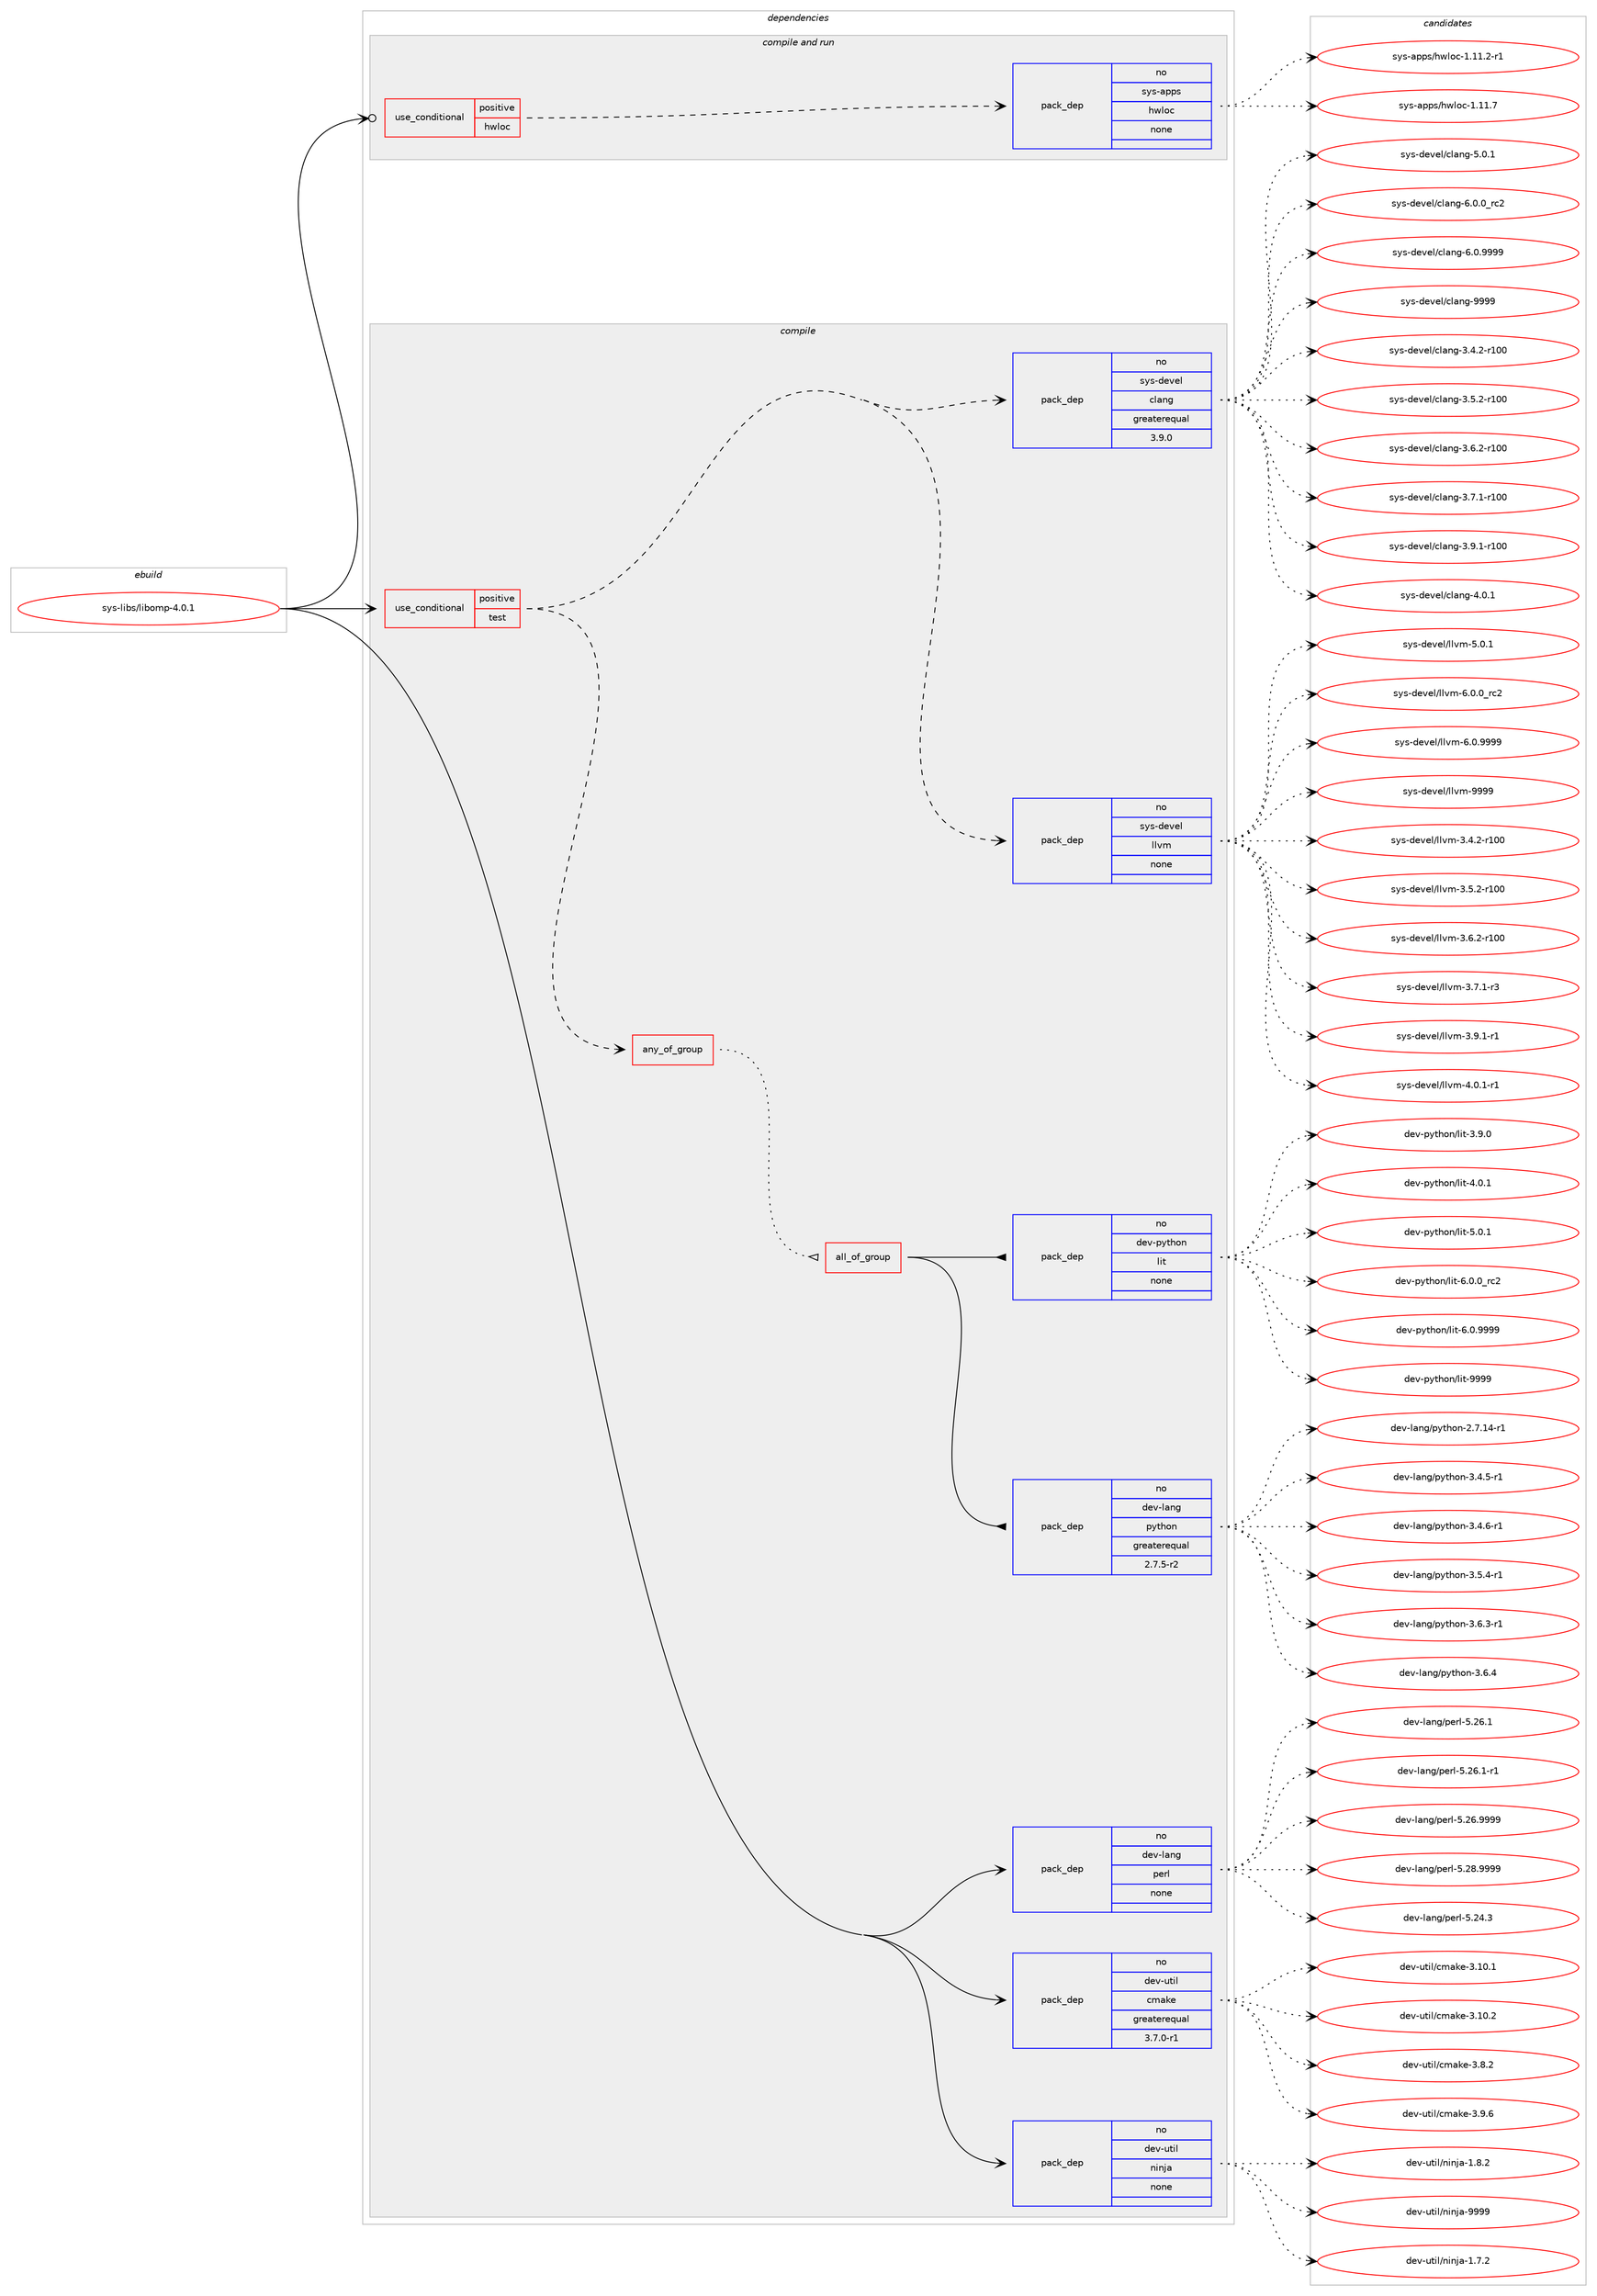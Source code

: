 digraph prolog {

# *************
# Graph options
# *************

newrank=true;
concentrate=true;
compound=true;
graph [rankdir=LR,fontname=Helvetica,fontsize=10,ranksep=1.5];#, ranksep=2.5, nodesep=0.2];
edge  [arrowhead=vee];
node  [fontname=Helvetica,fontsize=10];

# **********
# The ebuild
# **********

subgraph cluster_leftcol {
color=gray;
rank=same;
label=<<i>ebuild</i>>;
id [label="sys-libs/libomp-4.0.1", color=red, width=4, href="../sys-libs/libomp-4.0.1.svg"];
}

# ****************
# The dependencies
# ****************

subgraph cluster_midcol {
color=gray;
label=<<i>dependencies</i>>;
subgraph cluster_compile {
fillcolor="#eeeeee";
style=filled;
label=<<i>compile</i>>;
subgraph cond736 {
dependency6581 [label=<<TABLE BORDER="0" CELLBORDER="1" CELLSPACING="0" CELLPADDING="4"><TR><TD ROWSPAN="3" CELLPADDING="10">use_conditional</TD></TR><TR><TD>positive</TD></TR><TR><TD>test</TD></TR></TABLE>>, shape=none, color=red];
subgraph any27 {
dependency6582 [label=<<TABLE BORDER="0" CELLBORDER="1" CELLSPACING="0" CELLPADDING="4"><TR><TD CELLPADDING="10">any_of_group</TD></TR></TABLE>>, shape=none, color=red];subgraph all1 {
dependency6583 [label=<<TABLE BORDER="0" CELLBORDER="1" CELLSPACING="0" CELLPADDING="4"><TR><TD CELLPADDING="10">all_of_group</TD></TR></TABLE>>, shape=none, color=red];subgraph pack5820 {
dependency6584 [label=<<TABLE BORDER="0" CELLBORDER="1" CELLSPACING="0" CELLPADDING="4" WIDTH="220"><TR><TD ROWSPAN="6" CELLPADDING="30">pack_dep</TD></TR><TR><TD WIDTH="110">no</TD></TR><TR><TD>dev-lang</TD></TR><TR><TD>python</TD></TR><TR><TD>greaterequal</TD></TR><TR><TD>2.7.5-r2</TD></TR></TABLE>>, shape=none, color=blue];
}
dependency6583:e -> dependency6584:w [weight=20,style="solid",arrowhead="inv"];
subgraph pack5821 {
dependency6585 [label=<<TABLE BORDER="0" CELLBORDER="1" CELLSPACING="0" CELLPADDING="4" WIDTH="220"><TR><TD ROWSPAN="6" CELLPADDING="30">pack_dep</TD></TR><TR><TD WIDTH="110">no</TD></TR><TR><TD>dev-python</TD></TR><TR><TD>lit</TD></TR><TR><TD>none</TD></TR><TR><TD></TD></TR></TABLE>>, shape=none, color=blue];
}
dependency6583:e -> dependency6585:w [weight=20,style="solid",arrowhead="inv"];
}
dependency6582:e -> dependency6583:w [weight=20,style="dotted",arrowhead="oinv"];
}
dependency6581:e -> dependency6582:w [weight=20,style="dashed",arrowhead="vee"];
subgraph pack5822 {
dependency6586 [label=<<TABLE BORDER="0" CELLBORDER="1" CELLSPACING="0" CELLPADDING="4" WIDTH="220"><TR><TD ROWSPAN="6" CELLPADDING="30">pack_dep</TD></TR><TR><TD WIDTH="110">no</TD></TR><TR><TD>sys-devel</TD></TR><TR><TD>llvm</TD></TR><TR><TD>none</TD></TR><TR><TD></TD></TR></TABLE>>, shape=none, color=blue];
}
dependency6581:e -> dependency6586:w [weight=20,style="dashed",arrowhead="vee"];
subgraph pack5823 {
dependency6587 [label=<<TABLE BORDER="0" CELLBORDER="1" CELLSPACING="0" CELLPADDING="4" WIDTH="220"><TR><TD ROWSPAN="6" CELLPADDING="30">pack_dep</TD></TR><TR><TD WIDTH="110">no</TD></TR><TR><TD>sys-devel</TD></TR><TR><TD>clang</TD></TR><TR><TD>greaterequal</TD></TR><TR><TD>3.9.0</TD></TR></TABLE>>, shape=none, color=blue];
}
dependency6581:e -> dependency6587:w [weight=20,style="dashed",arrowhead="vee"];
}
id:e -> dependency6581:w [weight=20,style="solid",arrowhead="vee"];
subgraph pack5824 {
dependency6588 [label=<<TABLE BORDER="0" CELLBORDER="1" CELLSPACING="0" CELLPADDING="4" WIDTH="220"><TR><TD ROWSPAN="6" CELLPADDING="30">pack_dep</TD></TR><TR><TD WIDTH="110">no</TD></TR><TR><TD>dev-lang</TD></TR><TR><TD>perl</TD></TR><TR><TD>none</TD></TR><TR><TD></TD></TR></TABLE>>, shape=none, color=blue];
}
id:e -> dependency6588:w [weight=20,style="solid",arrowhead="vee"];
subgraph pack5825 {
dependency6589 [label=<<TABLE BORDER="0" CELLBORDER="1" CELLSPACING="0" CELLPADDING="4" WIDTH="220"><TR><TD ROWSPAN="6" CELLPADDING="30">pack_dep</TD></TR><TR><TD WIDTH="110">no</TD></TR><TR><TD>dev-util</TD></TR><TR><TD>cmake</TD></TR><TR><TD>greaterequal</TD></TR><TR><TD>3.7.0-r1</TD></TR></TABLE>>, shape=none, color=blue];
}
id:e -> dependency6589:w [weight=20,style="solid",arrowhead="vee"];
subgraph pack5826 {
dependency6590 [label=<<TABLE BORDER="0" CELLBORDER="1" CELLSPACING="0" CELLPADDING="4" WIDTH="220"><TR><TD ROWSPAN="6" CELLPADDING="30">pack_dep</TD></TR><TR><TD WIDTH="110">no</TD></TR><TR><TD>dev-util</TD></TR><TR><TD>ninja</TD></TR><TR><TD>none</TD></TR><TR><TD></TD></TR></TABLE>>, shape=none, color=blue];
}
id:e -> dependency6590:w [weight=20,style="solid",arrowhead="vee"];
}
subgraph cluster_compileandrun {
fillcolor="#eeeeee";
style=filled;
label=<<i>compile and run</i>>;
subgraph cond737 {
dependency6591 [label=<<TABLE BORDER="0" CELLBORDER="1" CELLSPACING="0" CELLPADDING="4"><TR><TD ROWSPAN="3" CELLPADDING="10">use_conditional</TD></TR><TR><TD>positive</TD></TR><TR><TD>hwloc</TD></TR></TABLE>>, shape=none, color=red];
subgraph pack5827 {
dependency6592 [label=<<TABLE BORDER="0" CELLBORDER="1" CELLSPACING="0" CELLPADDING="4" WIDTH="220"><TR><TD ROWSPAN="6" CELLPADDING="30">pack_dep</TD></TR><TR><TD WIDTH="110">no</TD></TR><TR><TD>sys-apps</TD></TR><TR><TD>hwloc</TD></TR><TR><TD>none</TD></TR><TR><TD></TD></TR></TABLE>>, shape=none, color=blue];
}
dependency6591:e -> dependency6592:w [weight=20,style="dashed",arrowhead="vee"];
}
id:e -> dependency6591:w [weight=20,style="solid",arrowhead="odotvee"];
}
subgraph cluster_run {
fillcolor="#eeeeee";
style=filled;
label=<<i>run</i>>;
}
}

# **************
# The candidates
# **************

subgraph cluster_choices {
rank=same;
color=gray;
label=<<i>candidates</i>>;

subgraph choice5820 {
color=black;
nodesep=1;
choice100101118451089711010347112121116104111110455046554649524511449 [label="dev-lang/python-2.7.14-r1", color=red, width=4,href="../dev-lang/python-2.7.14-r1.svg"];
choice1001011184510897110103471121211161041111104551465246534511449 [label="dev-lang/python-3.4.5-r1", color=red, width=4,href="../dev-lang/python-3.4.5-r1.svg"];
choice1001011184510897110103471121211161041111104551465246544511449 [label="dev-lang/python-3.4.6-r1", color=red, width=4,href="../dev-lang/python-3.4.6-r1.svg"];
choice1001011184510897110103471121211161041111104551465346524511449 [label="dev-lang/python-3.5.4-r1", color=red, width=4,href="../dev-lang/python-3.5.4-r1.svg"];
choice1001011184510897110103471121211161041111104551465446514511449 [label="dev-lang/python-3.6.3-r1", color=red, width=4,href="../dev-lang/python-3.6.3-r1.svg"];
choice100101118451089711010347112121116104111110455146544652 [label="dev-lang/python-3.6.4", color=red, width=4,href="../dev-lang/python-3.6.4.svg"];
dependency6584:e -> choice100101118451089711010347112121116104111110455046554649524511449:w [style=dotted,weight="100"];
dependency6584:e -> choice1001011184510897110103471121211161041111104551465246534511449:w [style=dotted,weight="100"];
dependency6584:e -> choice1001011184510897110103471121211161041111104551465246544511449:w [style=dotted,weight="100"];
dependency6584:e -> choice1001011184510897110103471121211161041111104551465346524511449:w [style=dotted,weight="100"];
dependency6584:e -> choice1001011184510897110103471121211161041111104551465446514511449:w [style=dotted,weight="100"];
dependency6584:e -> choice100101118451089711010347112121116104111110455146544652:w [style=dotted,weight="100"];
}
subgraph choice5821 {
color=black;
nodesep=1;
choice1001011184511212111610411111047108105116455146574648 [label="dev-python/lit-3.9.0", color=red, width=4,href="../dev-python/lit-3.9.0.svg"];
choice1001011184511212111610411111047108105116455246484649 [label="dev-python/lit-4.0.1", color=red, width=4,href="../dev-python/lit-4.0.1.svg"];
choice1001011184511212111610411111047108105116455346484649 [label="dev-python/lit-5.0.1", color=red, width=4,href="../dev-python/lit-5.0.1.svg"];
choice1001011184511212111610411111047108105116455446484648951149950 [label="dev-python/lit-6.0.0_rc2", color=red, width=4,href="../dev-python/lit-6.0.0_rc2.svg"];
choice1001011184511212111610411111047108105116455446484657575757 [label="dev-python/lit-6.0.9999", color=red, width=4,href="../dev-python/lit-6.0.9999.svg"];
choice10010111845112121116104111110471081051164557575757 [label="dev-python/lit-9999", color=red, width=4,href="../dev-python/lit-9999.svg"];
dependency6585:e -> choice1001011184511212111610411111047108105116455146574648:w [style=dotted,weight="100"];
dependency6585:e -> choice1001011184511212111610411111047108105116455246484649:w [style=dotted,weight="100"];
dependency6585:e -> choice1001011184511212111610411111047108105116455346484649:w [style=dotted,weight="100"];
dependency6585:e -> choice1001011184511212111610411111047108105116455446484648951149950:w [style=dotted,weight="100"];
dependency6585:e -> choice1001011184511212111610411111047108105116455446484657575757:w [style=dotted,weight="100"];
dependency6585:e -> choice10010111845112121116104111110471081051164557575757:w [style=dotted,weight="100"];
}
subgraph choice5822 {
color=black;
nodesep=1;
choice115121115451001011181011084710810811810945514652465045114494848 [label="sys-devel/llvm-3.4.2-r100", color=red, width=4,href="../sys-devel/llvm-3.4.2-r100.svg"];
choice115121115451001011181011084710810811810945514653465045114494848 [label="sys-devel/llvm-3.5.2-r100", color=red, width=4,href="../sys-devel/llvm-3.5.2-r100.svg"];
choice115121115451001011181011084710810811810945514654465045114494848 [label="sys-devel/llvm-3.6.2-r100", color=red, width=4,href="../sys-devel/llvm-3.6.2-r100.svg"];
choice11512111545100101118101108471081081181094551465546494511451 [label="sys-devel/llvm-3.7.1-r3", color=red, width=4,href="../sys-devel/llvm-3.7.1-r3.svg"];
choice11512111545100101118101108471081081181094551465746494511449 [label="sys-devel/llvm-3.9.1-r1", color=red, width=4,href="../sys-devel/llvm-3.9.1-r1.svg"];
choice11512111545100101118101108471081081181094552464846494511449 [label="sys-devel/llvm-4.0.1-r1", color=red, width=4,href="../sys-devel/llvm-4.0.1-r1.svg"];
choice1151211154510010111810110847108108118109455346484649 [label="sys-devel/llvm-5.0.1", color=red, width=4,href="../sys-devel/llvm-5.0.1.svg"];
choice1151211154510010111810110847108108118109455446484648951149950 [label="sys-devel/llvm-6.0.0_rc2", color=red, width=4,href="../sys-devel/llvm-6.0.0_rc2.svg"];
choice1151211154510010111810110847108108118109455446484657575757 [label="sys-devel/llvm-6.0.9999", color=red, width=4,href="../sys-devel/llvm-6.0.9999.svg"];
choice11512111545100101118101108471081081181094557575757 [label="sys-devel/llvm-9999", color=red, width=4,href="../sys-devel/llvm-9999.svg"];
dependency6586:e -> choice115121115451001011181011084710810811810945514652465045114494848:w [style=dotted,weight="100"];
dependency6586:e -> choice115121115451001011181011084710810811810945514653465045114494848:w [style=dotted,weight="100"];
dependency6586:e -> choice115121115451001011181011084710810811810945514654465045114494848:w [style=dotted,weight="100"];
dependency6586:e -> choice11512111545100101118101108471081081181094551465546494511451:w [style=dotted,weight="100"];
dependency6586:e -> choice11512111545100101118101108471081081181094551465746494511449:w [style=dotted,weight="100"];
dependency6586:e -> choice11512111545100101118101108471081081181094552464846494511449:w [style=dotted,weight="100"];
dependency6586:e -> choice1151211154510010111810110847108108118109455346484649:w [style=dotted,weight="100"];
dependency6586:e -> choice1151211154510010111810110847108108118109455446484648951149950:w [style=dotted,weight="100"];
dependency6586:e -> choice1151211154510010111810110847108108118109455446484657575757:w [style=dotted,weight="100"];
dependency6586:e -> choice11512111545100101118101108471081081181094557575757:w [style=dotted,weight="100"];
}
subgraph choice5823 {
color=black;
nodesep=1;
choice1151211154510010111810110847991089711010345514652465045114494848 [label="sys-devel/clang-3.4.2-r100", color=red, width=4,href="../sys-devel/clang-3.4.2-r100.svg"];
choice1151211154510010111810110847991089711010345514653465045114494848 [label="sys-devel/clang-3.5.2-r100", color=red, width=4,href="../sys-devel/clang-3.5.2-r100.svg"];
choice1151211154510010111810110847991089711010345514654465045114494848 [label="sys-devel/clang-3.6.2-r100", color=red, width=4,href="../sys-devel/clang-3.6.2-r100.svg"];
choice1151211154510010111810110847991089711010345514655464945114494848 [label="sys-devel/clang-3.7.1-r100", color=red, width=4,href="../sys-devel/clang-3.7.1-r100.svg"];
choice1151211154510010111810110847991089711010345514657464945114494848 [label="sys-devel/clang-3.9.1-r100", color=red, width=4,href="../sys-devel/clang-3.9.1-r100.svg"];
choice11512111545100101118101108479910897110103455246484649 [label="sys-devel/clang-4.0.1", color=red, width=4,href="../sys-devel/clang-4.0.1.svg"];
choice11512111545100101118101108479910897110103455346484649 [label="sys-devel/clang-5.0.1", color=red, width=4,href="../sys-devel/clang-5.0.1.svg"];
choice11512111545100101118101108479910897110103455446484648951149950 [label="sys-devel/clang-6.0.0_rc2", color=red, width=4,href="../sys-devel/clang-6.0.0_rc2.svg"];
choice11512111545100101118101108479910897110103455446484657575757 [label="sys-devel/clang-6.0.9999", color=red, width=4,href="../sys-devel/clang-6.0.9999.svg"];
choice115121115451001011181011084799108971101034557575757 [label="sys-devel/clang-9999", color=red, width=4,href="../sys-devel/clang-9999.svg"];
dependency6587:e -> choice1151211154510010111810110847991089711010345514652465045114494848:w [style=dotted,weight="100"];
dependency6587:e -> choice1151211154510010111810110847991089711010345514653465045114494848:w [style=dotted,weight="100"];
dependency6587:e -> choice1151211154510010111810110847991089711010345514654465045114494848:w [style=dotted,weight="100"];
dependency6587:e -> choice1151211154510010111810110847991089711010345514655464945114494848:w [style=dotted,weight="100"];
dependency6587:e -> choice1151211154510010111810110847991089711010345514657464945114494848:w [style=dotted,weight="100"];
dependency6587:e -> choice11512111545100101118101108479910897110103455246484649:w [style=dotted,weight="100"];
dependency6587:e -> choice11512111545100101118101108479910897110103455346484649:w [style=dotted,weight="100"];
dependency6587:e -> choice11512111545100101118101108479910897110103455446484648951149950:w [style=dotted,weight="100"];
dependency6587:e -> choice11512111545100101118101108479910897110103455446484657575757:w [style=dotted,weight="100"];
dependency6587:e -> choice115121115451001011181011084799108971101034557575757:w [style=dotted,weight="100"];
}
subgraph choice5824 {
color=black;
nodesep=1;
choice10010111845108971101034711210111410845534650524651 [label="dev-lang/perl-5.24.3", color=red, width=4,href="../dev-lang/perl-5.24.3.svg"];
choice10010111845108971101034711210111410845534650544649 [label="dev-lang/perl-5.26.1", color=red, width=4,href="../dev-lang/perl-5.26.1.svg"];
choice100101118451089711010347112101114108455346505446494511449 [label="dev-lang/perl-5.26.1-r1", color=red, width=4,href="../dev-lang/perl-5.26.1-r1.svg"];
choice10010111845108971101034711210111410845534650544657575757 [label="dev-lang/perl-5.26.9999", color=red, width=4,href="../dev-lang/perl-5.26.9999.svg"];
choice10010111845108971101034711210111410845534650564657575757 [label="dev-lang/perl-5.28.9999", color=red, width=4,href="../dev-lang/perl-5.28.9999.svg"];
dependency6588:e -> choice10010111845108971101034711210111410845534650524651:w [style=dotted,weight="100"];
dependency6588:e -> choice10010111845108971101034711210111410845534650544649:w [style=dotted,weight="100"];
dependency6588:e -> choice100101118451089711010347112101114108455346505446494511449:w [style=dotted,weight="100"];
dependency6588:e -> choice10010111845108971101034711210111410845534650544657575757:w [style=dotted,weight="100"];
dependency6588:e -> choice10010111845108971101034711210111410845534650564657575757:w [style=dotted,weight="100"];
}
subgraph choice5825 {
color=black;
nodesep=1;
choice1001011184511711610510847991099710710145514649484649 [label="dev-util/cmake-3.10.1", color=red, width=4,href="../dev-util/cmake-3.10.1.svg"];
choice1001011184511711610510847991099710710145514649484650 [label="dev-util/cmake-3.10.2", color=red, width=4,href="../dev-util/cmake-3.10.2.svg"];
choice10010111845117116105108479910997107101455146564650 [label="dev-util/cmake-3.8.2", color=red, width=4,href="../dev-util/cmake-3.8.2.svg"];
choice10010111845117116105108479910997107101455146574654 [label="dev-util/cmake-3.9.6", color=red, width=4,href="../dev-util/cmake-3.9.6.svg"];
dependency6589:e -> choice1001011184511711610510847991099710710145514649484649:w [style=dotted,weight="100"];
dependency6589:e -> choice1001011184511711610510847991099710710145514649484650:w [style=dotted,weight="100"];
dependency6589:e -> choice10010111845117116105108479910997107101455146564650:w [style=dotted,weight="100"];
dependency6589:e -> choice10010111845117116105108479910997107101455146574654:w [style=dotted,weight="100"];
}
subgraph choice5826 {
color=black;
nodesep=1;
choice100101118451171161051084711010511010697454946554650 [label="dev-util/ninja-1.7.2", color=red, width=4,href="../dev-util/ninja-1.7.2.svg"];
choice100101118451171161051084711010511010697454946564650 [label="dev-util/ninja-1.8.2", color=red, width=4,href="../dev-util/ninja-1.8.2.svg"];
choice1001011184511711610510847110105110106974557575757 [label="dev-util/ninja-9999", color=red, width=4,href="../dev-util/ninja-9999.svg"];
dependency6590:e -> choice100101118451171161051084711010511010697454946554650:w [style=dotted,weight="100"];
dependency6590:e -> choice100101118451171161051084711010511010697454946564650:w [style=dotted,weight="100"];
dependency6590:e -> choice1001011184511711610510847110105110106974557575757:w [style=dotted,weight="100"];
}
subgraph choice5827 {
color=black;
nodesep=1;
choice11512111545971121121154710411910811199454946494946504511449 [label="sys-apps/hwloc-1.11.2-r1", color=red, width=4,href="../sys-apps/hwloc-1.11.2-r1.svg"];
choice1151211154597112112115471041191081119945494649494655 [label="sys-apps/hwloc-1.11.7", color=red, width=4,href="../sys-apps/hwloc-1.11.7.svg"];
dependency6592:e -> choice11512111545971121121154710411910811199454946494946504511449:w [style=dotted,weight="100"];
dependency6592:e -> choice1151211154597112112115471041191081119945494649494655:w [style=dotted,weight="100"];
}
}

}
